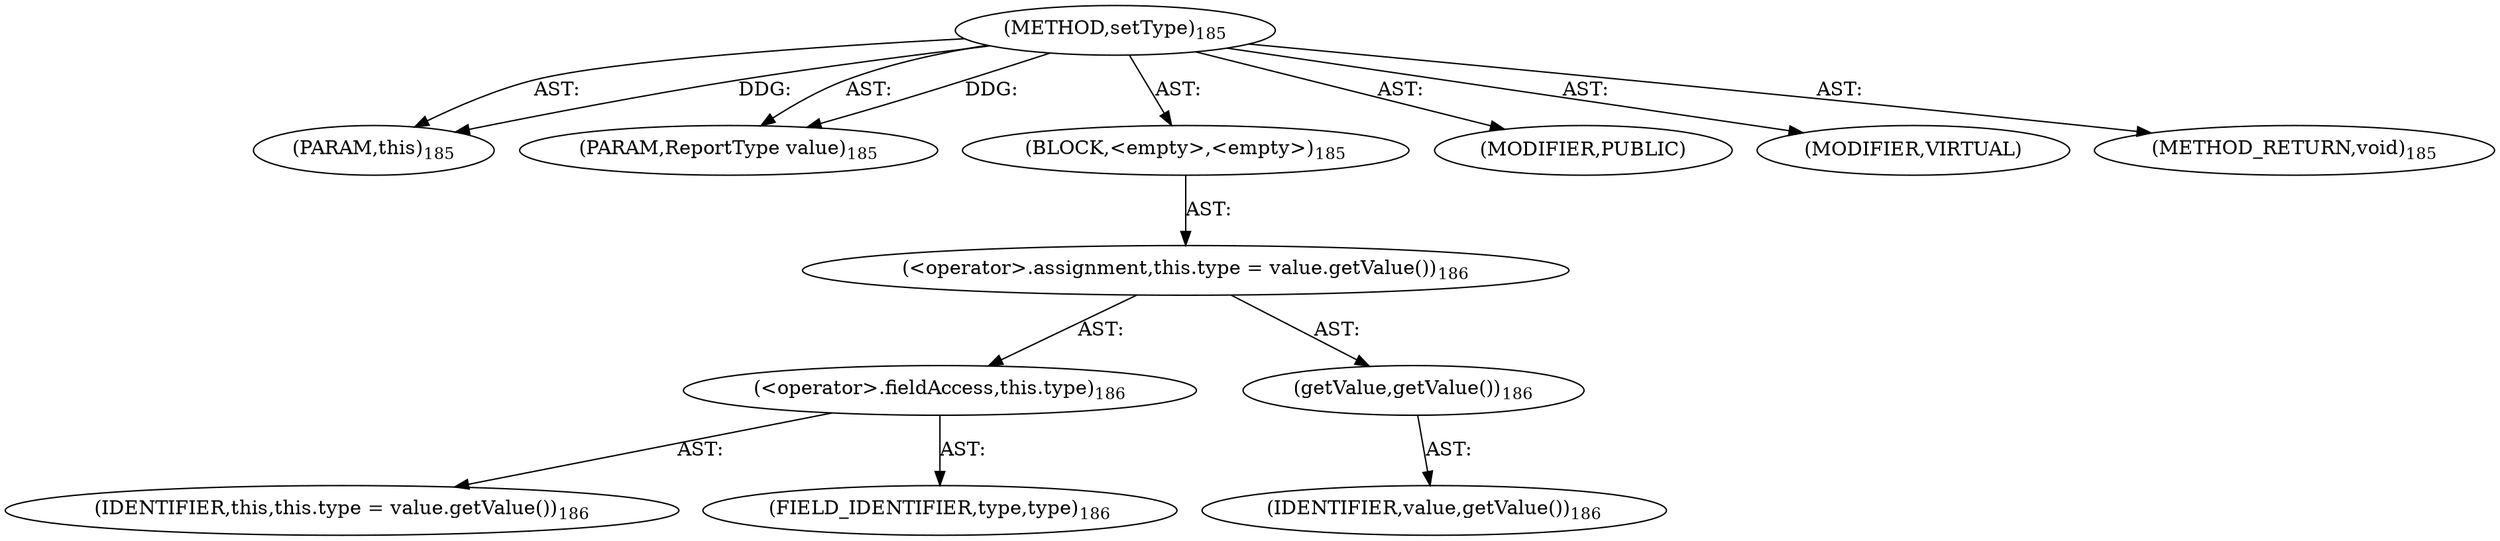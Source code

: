 digraph "setType" {  
"111669149701" [label = <(METHOD,setType)<SUB>185</SUB>> ]
"115964116993" [label = <(PARAM,this)<SUB>185</SUB>> ]
"115964117013" [label = <(PARAM,ReportType value)<SUB>185</SUB>> ]
"25769803781" [label = <(BLOCK,&lt;empty&gt;,&lt;empty&gt;)<SUB>185</SUB>> ]
"30064771077" [label = <(&lt;operator&gt;.assignment,this.type = value.getValue())<SUB>186</SUB>> ]
"30064771078" [label = <(&lt;operator&gt;.fieldAccess,this.type)<SUB>186</SUB>> ]
"68719476737" [label = <(IDENTIFIER,this,this.type = value.getValue())<SUB>186</SUB>> ]
"55834574849" [label = <(FIELD_IDENTIFIER,type,type)<SUB>186</SUB>> ]
"30064771079" [label = <(getValue,getValue())<SUB>186</SUB>> ]
"68719476769" [label = <(IDENTIFIER,value,getValue())<SUB>186</SUB>> ]
"133143986198" [label = <(MODIFIER,PUBLIC)> ]
"133143986199" [label = <(MODIFIER,VIRTUAL)> ]
"128849018885" [label = <(METHOD_RETURN,void)<SUB>185</SUB>> ]
  "111669149701" -> "115964116993"  [ label = "AST: "] 
  "111669149701" -> "115964117013"  [ label = "AST: "] 
  "111669149701" -> "25769803781"  [ label = "AST: "] 
  "111669149701" -> "133143986198"  [ label = "AST: "] 
  "111669149701" -> "133143986199"  [ label = "AST: "] 
  "111669149701" -> "128849018885"  [ label = "AST: "] 
  "25769803781" -> "30064771077"  [ label = "AST: "] 
  "30064771077" -> "30064771078"  [ label = "AST: "] 
  "30064771077" -> "30064771079"  [ label = "AST: "] 
  "30064771078" -> "68719476737"  [ label = "AST: "] 
  "30064771078" -> "55834574849"  [ label = "AST: "] 
  "30064771079" -> "68719476769"  [ label = "AST: "] 
  "111669149701" -> "115964116993"  [ label = "DDG: "] 
  "111669149701" -> "115964117013"  [ label = "DDG: "] 
}
